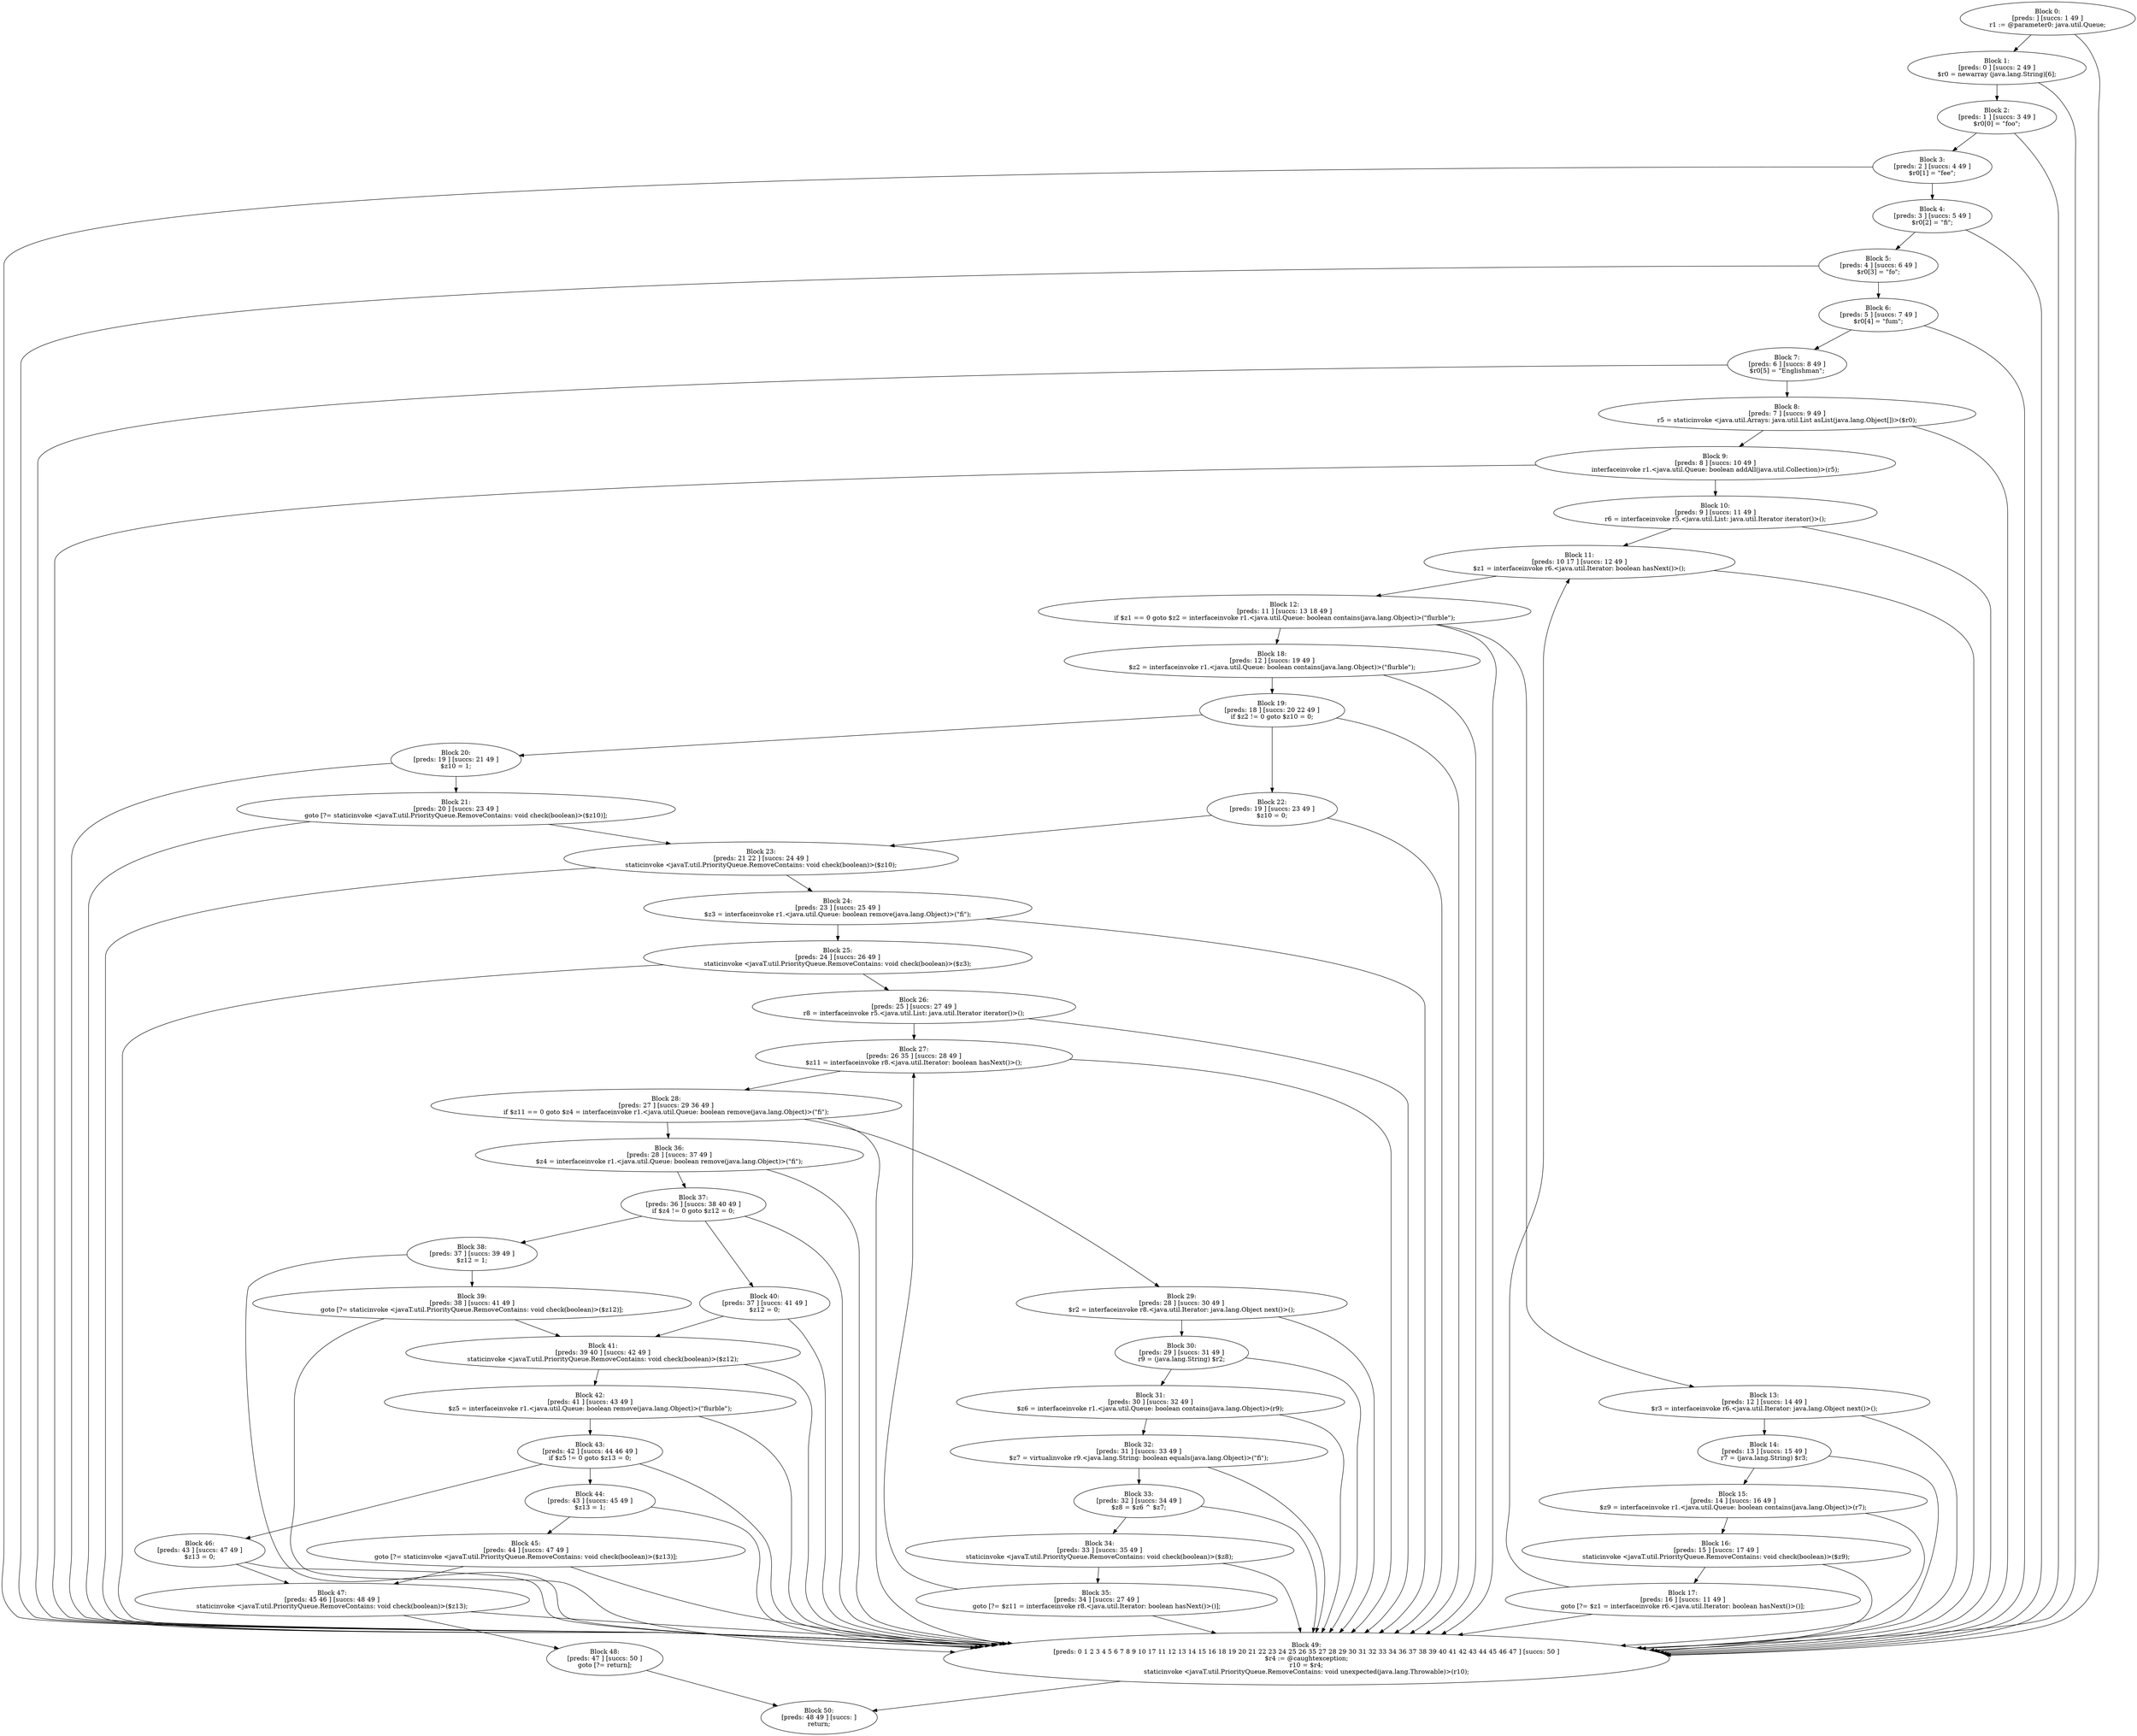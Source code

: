 digraph "unitGraph" {
    "Block 0:
[preds: ] [succs: 1 49 ]
r1 := @parameter0: java.util.Queue;
"
    "Block 1:
[preds: 0 ] [succs: 2 49 ]
$r0 = newarray (java.lang.String)[6];
"
    "Block 2:
[preds: 1 ] [succs: 3 49 ]
$r0[0] = \"foo\";
"
    "Block 3:
[preds: 2 ] [succs: 4 49 ]
$r0[1] = \"fee\";
"
    "Block 4:
[preds: 3 ] [succs: 5 49 ]
$r0[2] = \"fi\";
"
    "Block 5:
[preds: 4 ] [succs: 6 49 ]
$r0[3] = \"fo\";
"
    "Block 6:
[preds: 5 ] [succs: 7 49 ]
$r0[4] = \"fum\";
"
    "Block 7:
[preds: 6 ] [succs: 8 49 ]
$r0[5] = \"Englishman\";
"
    "Block 8:
[preds: 7 ] [succs: 9 49 ]
r5 = staticinvoke <java.util.Arrays: java.util.List asList(java.lang.Object[])>($r0);
"
    "Block 9:
[preds: 8 ] [succs: 10 49 ]
interfaceinvoke r1.<java.util.Queue: boolean addAll(java.util.Collection)>(r5);
"
    "Block 10:
[preds: 9 ] [succs: 11 49 ]
r6 = interfaceinvoke r5.<java.util.List: java.util.Iterator iterator()>();
"
    "Block 11:
[preds: 10 17 ] [succs: 12 49 ]
$z1 = interfaceinvoke r6.<java.util.Iterator: boolean hasNext()>();
"
    "Block 12:
[preds: 11 ] [succs: 13 18 49 ]
if $z1 == 0 goto $z2 = interfaceinvoke r1.<java.util.Queue: boolean contains(java.lang.Object)>(\"flurble\");
"
    "Block 13:
[preds: 12 ] [succs: 14 49 ]
$r3 = interfaceinvoke r6.<java.util.Iterator: java.lang.Object next()>();
"
    "Block 14:
[preds: 13 ] [succs: 15 49 ]
r7 = (java.lang.String) $r3;
"
    "Block 15:
[preds: 14 ] [succs: 16 49 ]
$z9 = interfaceinvoke r1.<java.util.Queue: boolean contains(java.lang.Object)>(r7);
"
    "Block 16:
[preds: 15 ] [succs: 17 49 ]
staticinvoke <javaT.util.PriorityQueue.RemoveContains: void check(boolean)>($z9);
"
    "Block 17:
[preds: 16 ] [succs: 11 49 ]
goto [?= $z1 = interfaceinvoke r6.<java.util.Iterator: boolean hasNext()>()];
"
    "Block 18:
[preds: 12 ] [succs: 19 49 ]
$z2 = interfaceinvoke r1.<java.util.Queue: boolean contains(java.lang.Object)>(\"flurble\");
"
    "Block 19:
[preds: 18 ] [succs: 20 22 49 ]
if $z2 != 0 goto $z10 = 0;
"
    "Block 20:
[preds: 19 ] [succs: 21 49 ]
$z10 = 1;
"
    "Block 21:
[preds: 20 ] [succs: 23 49 ]
goto [?= staticinvoke <javaT.util.PriorityQueue.RemoveContains: void check(boolean)>($z10)];
"
    "Block 22:
[preds: 19 ] [succs: 23 49 ]
$z10 = 0;
"
    "Block 23:
[preds: 21 22 ] [succs: 24 49 ]
staticinvoke <javaT.util.PriorityQueue.RemoveContains: void check(boolean)>($z10);
"
    "Block 24:
[preds: 23 ] [succs: 25 49 ]
$z3 = interfaceinvoke r1.<java.util.Queue: boolean remove(java.lang.Object)>(\"fi\");
"
    "Block 25:
[preds: 24 ] [succs: 26 49 ]
staticinvoke <javaT.util.PriorityQueue.RemoveContains: void check(boolean)>($z3);
"
    "Block 26:
[preds: 25 ] [succs: 27 49 ]
r8 = interfaceinvoke r5.<java.util.List: java.util.Iterator iterator()>();
"
    "Block 27:
[preds: 26 35 ] [succs: 28 49 ]
$z11 = interfaceinvoke r8.<java.util.Iterator: boolean hasNext()>();
"
    "Block 28:
[preds: 27 ] [succs: 29 36 49 ]
if $z11 == 0 goto $z4 = interfaceinvoke r1.<java.util.Queue: boolean remove(java.lang.Object)>(\"fi\");
"
    "Block 29:
[preds: 28 ] [succs: 30 49 ]
$r2 = interfaceinvoke r8.<java.util.Iterator: java.lang.Object next()>();
"
    "Block 30:
[preds: 29 ] [succs: 31 49 ]
r9 = (java.lang.String) $r2;
"
    "Block 31:
[preds: 30 ] [succs: 32 49 ]
$z6 = interfaceinvoke r1.<java.util.Queue: boolean contains(java.lang.Object)>(r9);
"
    "Block 32:
[preds: 31 ] [succs: 33 49 ]
$z7 = virtualinvoke r9.<java.lang.String: boolean equals(java.lang.Object)>(\"fi\");
"
    "Block 33:
[preds: 32 ] [succs: 34 49 ]
$z8 = $z6 ^ $z7;
"
    "Block 34:
[preds: 33 ] [succs: 35 49 ]
staticinvoke <javaT.util.PriorityQueue.RemoveContains: void check(boolean)>($z8);
"
    "Block 35:
[preds: 34 ] [succs: 27 49 ]
goto [?= $z11 = interfaceinvoke r8.<java.util.Iterator: boolean hasNext()>()];
"
    "Block 36:
[preds: 28 ] [succs: 37 49 ]
$z4 = interfaceinvoke r1.<java.util.Queue: boolean remove(java.lang.Object)>(\"fi\");
"
    "Block 37:
[preds: 36 ] [succs: 38 40 49 ]
if $z4 != 0 goto $z12 = 0;
"
    "Block 38:
[preds: 37 ] [succs: 39 49 ]
$z12 = 1;
"
    "Block 39:
[preds: 38 ] [succs: 41 49 ]
goto [?= staticinvoke <javaT.util.PriorityQueue.RemoveContains: void check(boolean)>($z12)];
"
    "Block 40:
[preds: 37 ] [succs: 41 49 ]
$z12 = 0;
"
    "Block 41:
[preds: 39 40 ] [succs: 42 49 ]
staticinvoke <javaT.util.PriorityQueue.RemoveContains: void check(boolean)>($z12);
"
    "Block 42:
[preds: 41 ] [succs: 43 49 ]
$z5 = interfaceinvoke r1.<java.util.Queue: boolean remove(java.lang.Object)>(\"flurble\");
"
    "Block 43:
[preds: 42 ] [succs: 44 46 49 ]
if $z5 != 0 goto $z13 = 0;
"
    "Block 44:
[preds: 43 ] [succs: 45 49 ]
$z13 = 1;
"
    "Block 45:
[preds: 44 ] [succs: 47 49 ]
goto [?= staticinvoke <javaT.util.PriorityQueue.RemoveContains: void check(boolean)>($z13)];
"
    "Block 46:
[preds: 43 ] [succs: 47 49 ]
$z13 = 0;
"
    "Block 47:
[preds: 45 46 ] [succs: 48 49 ]
staticinvoke <javaT.util.PriorityQueue.RemoveContains: void check(boolean)>($z13);
"
    "Block 48:
[preds: 47 ] [succs: 50 ]
goto [?= return];
"
    "Block 49:
[preds: 0 1 2 3 4 5 6 7 8 9 10 17 11 12 13 14 15 16 18 19 20 21 22 23 24 25 26 35 27 28 29 30 31 32 33 34 36 37 38 39 40 41 42 43 44 45 46 47 ] [succs: 50 ]
$r4 := @caughtexception;
r10 = $r4;
staticinvoke <javaT.util.PriorityQueue.RemoveContains: void unexpected(java.lang.Throwable)>(r10);
"
    "Block 50:
[preds: 48 49 ] [succs: ]
return;
"
    "Block 0:
[preds: ] [succs: 1 49 ]
r1 := @parameter0: java.util.Queue;
"->"Block 1:
[preds: 0 ] [succs: 2 49 ]
$r0 = newarray (java.lang.String)[6];
";
    "Block 0:
[preds: ] [succs: 1 49 ]
r1 := @parameter0: java.util.Queue;
"->"Block 49:
[preds: 0 1 2 3 4 5 6 7 8 9 10 17 11 12 13 14 15 16 18 19 20 21 22 23 24 25 26 35 27 28 29 30 31 32 33 34 36 37 38 39 40 41 42 43 44 45 46 47 ] [succs: 50 ]
$r4 := @caughtexception;
r10 = $r4;
staticinvoke <javaT.util.PriorityQueue.RemoveContains: void unexpected(java.lang.Throwable)>(r10);
";
    "Block 1:
[preds: 0 ] [succs: 2 49 ]
$r0 = newarray (java.lang.String)[6];
"->"Block 2:
[preds: 1 ] [succs: 3 49 ]
$r0[0] = \"foo\";
";
    "Block 1:
[preds: 0 ] [succs: 2 49 ]
$r0 = newarray (java.lang.String)[6];
"->"Block 49:
[preds: 0 1 2 3 4 5 6 7 8 9 10 17 11 12 13 14 15 16 18 19 20 21 22 23 24 25 26 35 27 28 29 30 31 32 33 34 36 37 38 39 40 41 42 43 44 45 46 47 ] [succs: 50 ]
$r4 := @caughtexception;
r10 = $r4;
staticinvoke <javaT.util.PriorityQueue.RemoveContains: void unexpected(java.lang.Throwable)>(r10);
";
    "Block 2:
[preds: 1 ] [succs: 3 49 ]
$r0[0] = \"foo\";
"->"Block 3:
[preds: 2 ] [succs: 4 49 ]
$r0[1] = \"fee\";
";
    "Block 2:
[preds: 1 ] [succs: 3 49 ]
$r0[0] = \"foo\";
"->"Block 49:
[preds: 0 1 2 3 4 5 6 7 8 9 10 17 11 12 13 14 15 16 18 19 20 21 22 23 24 25 26 35 27 28 29 30 31 32 33 34 36 37 38 39 40 41 42 43 44 45 46 47 ] [succs: 50 ]
$r4 := @caughtexception;
r10 = $r4;
staticinvoke <javaT.util.PriorityQueue.RemoveContains: void unexpected(java.lang.Throwable)>(r10);
";
    "Block 3:
[preds: 2 ] [succs: 4 49 ]
$r0[1] = \"fee\";
"->"Block 4:
[preds: 3 ] [succs: 5 49 ]
$r0[2] = \"fi\";
";
    "Block 3:
[preds: 2 ] [succs: 4 49 ]
$r0[1] = \"fee\";
"->"Block 49:
[preds: 0 1 2 3 4 5 6 7 8 9 10 17 11 12 13 14 15 16 18 19 20 21 22 23 24 25 26 35 27 28 29 30 31 32 33 34 36 37 38 39 40 41 42 43 44 45 46 47 ] [succs: 50 ]
$r4 := @caughtexception;
r10 = $r4;
staticinvoke <javaT.util.PriorityQueue.RemoveContains: void unexpected(java.lang.Throwable)>(r10);
";
    "Block 4:
[preds: 3 ] [succs: 5 49 ]
$r0[2] = \"fi\";
"->"Block 5:
[preds: 4 ] [succs: 6 49 ]
$r0[3] = \"fo\";
";
    "Block 4:
[preds: 3 ] [succs: 5 49 ]
$r0[2] = \"fi\";
"->"Block 49:
[preds: 0 1 2 3 4 5 6 7 8 9 10 17 11 12 13 14 15 16 18 19 20 21 22 23 24 25 26 35 27 28 29 30 31 32 33 34 36 37 38 39 40 41 42 43 44 45 46 47 ] [succs: 50 ]
$r4 := @caughtexception;
r10 = $r4;
staticinvoke <javaT.util.PriorityQueue.RemoveContains: void unexpected(java.lang.Throwable)>(r10);
";
    "Block 5:
[preds: 4 ] [succs: 6 49 ]
$r0[3] = \"fo\";
"->"Block 6:
[preds: 5 ] [succs: 7 49 ]
$r0[4] = \"fum\";
";
    "Block 5:
[preds: 4 ] [succs: 6 49 ]
$r0[3] = \"fo\";
"->"Block 49:
[preds: 0 1 2 3 4 5 6 7 8 9 10 17 11 12 13 14 15 16 18 19 20 21 22 23 24 25 26 35 27 28 29 30 31 32 33 34 36 37 38 39 40 41 42 43 44 45 46 47 ] [succs: 50 ]
$r4 := @caughtexception;
r10 = $r4;
staticinvoke <javaT.util.PriorityQueue.RemoveContains: void unexpected(java.lang.Throwable)>(r10);
";
    "Block 6:
[preds: 5 ] [succs: 7 49 ]
$r0[4] = \"fum\";
"->"Block 7:
[preds: 6 ] [succs: 8 49 ]
$r0[5] = \"Englishman\";
";
    "Block 6:
[preds: 5 ] [succs: 7 49 ]
$r0[4] = \"fum\";
"->"Block 49:
[preds: 0 1 2 3 4 5 6 7 8 9 10 17 11 12 13 14 15 16 18 19 20 21 22 23 24 25 26 35 27 28 29 30 31 32 33 34 36 37 38 39 40 41 42 43 44 45 46 47 ] [succs: 50 ]
$r4 := @caughtexception;
r10 = $r4;
staticinvoke <javaT.util.PriorityQueue.RemoveContains: void unexpected(java.lang.Throwable)>(r10);
";
    "Block 7:
[preds: 6 ] [succs: 8 49 ]
$r0[5] = \"Englishman\";
"->"Block 8:
[preds: 7 ] [succs: 9 49 ]
r5 = staticinvoke <java.util.Arrays: java.util.List asList(java.lang.Object[])>($r0);
";
    "Block 7:
[preds: 6 ] [succs: 8 49 ]
$r0[5] = \"Englishman\";
"->"Block 49:
[preds: 0 1 2 3 4 5 6 7 8 9 10 17 11 12 13 14 15 16 18 19 20 21 22 23 24 25 26 35 27 28 29 30 31 32 33 34 36 37 38 39 40 41 42 43 44 45 46 47 ] [succs: 50 ]
$r4 := @caughtexception;
r10 = $r4;
staticinvoke <javaT.util.PriorityQueue.RemoveContains: void unexpected(java.lang.Throwable)>(r10);
";
    "Block 8:
[preds: 7 ] [succs: 9 49 ]
r5 = staticinvoke <java.util.Arrays: java.util.List asList(java.lang.Object[])>($r0);
"->"Block 9:
[preds: 8 ] [succs: 10 49 ]
interfaceinvoke r1.<java.util.Queue: boolean addAll(java.util.Collection)>(r5);
";
    "Block 8:
[preds: 7 ] [succs: 9 49 ]
r5 = staticinvoke <java.util.Arrays: java.util.List asList(java.lang.Object[])>($r0);
"->"Block 49:
[preds: 0 1 2 3 4 5 6 7 8 9 10 17 11 12 13 14 15 16 18 19 20 21 22 23 24 25 26 35 27 28 29 30 31 32 33 34 36 37 38 39 40 41 42 43 44 45 46 47 ] [succs: 50 ]
$r4 := @caughtexception;
r10 = $r4;
staticinvoke <javaT.util.PriorityQueue.RemoveContains: void unexpected(java.lang.Throwable)>(r10);
";
    "Block 9:
[preds: 8 ] [succs: 10 49 ]
interfaceinvoke r1.<java.util.Queue: boolean addAll(java.util.Collection)>(r5);
"->"Block 10:
[preds: 9 ] [succs: 11 49 ]
r6 = interfaceinvoke r5.<java.util.List: java.util.Iterator iterator()>();
";
    "Block 9:
[preds: 8 ] [succs: 10 49 ]
interfaceinvoke r1.<java.util.Queue: boolean addAll(java.util.Collection)>(r5);
"->"Block 49:
[preds: 0 1 2 3 4 5 6 7 8 9 10 17 11 12 13 14 15 16 18 19 20 21 22 23 24 25 26 35 27 28 29 30 31 32 33 34 36 37 38 39 40 41 42 43 44 45 46 47 ] [succs: 50 ]
$r4 := @caughtexception;
r10 = $r4;
staticinvoke <javaT.util.PriorityQueue.RemoveContains: void unexpected(java.lang.Throwable)>(r10);
";
    "Block 10:
[preds: 9 ] [succs: 11 49 ]
r6 = interfaceinvoke r5.<java.util.List: java.util.Iterator iterator()>();
"->"Block 11:
[preds: 10 17 ] [succs: 12 49 ]
$z1 = interfaceinvoke r6.<java.util.Iterator: boolean hasNext()>();
";
    "Block 10:
[preds: 9 ] [succs: 11 49 ]
r6 = interfaceinvoke r5.<java.util.List: java.util.Iterator iterator()>();
"->"Block 49:
[preds: 0 1 2 3 4 5 6 7 8 9 10 17 11 12 13 14 15 16 18 19 20 21 22 23 24 25 26 35 27 28 29 30 31 32 33 34 36 37 38 39 40 41 42 43 44 45 46 47 ] [succs: 50 ]
$r4 := @caughtexception;
r10 = $r4;
staticinvoke <javaT.util.PriorityQueue.RemoveContains: void unexpected(java.lang.Throwable)>(r10);
";
    "Block 11:
[preds: 10 17 ] [succs: 12 49 ]
$z1 = interfaceinvoke r6.<java.util.Iterator: boolean hasNext()>();
"->"Block 12:
[preds: 11 ] [succs: 13 18 49 ]
if $z1 == 0 goto $z2 = interfaceinvoke r1.<java.util.Queue: boolean contains(java.lang.Object)>(\"flurble\");
";
    "Block 11:
[preds: 10 17 ] [succs: 12 49 ]
$z1 = interfaceinvoke r6.<java.util.Iterator: boolean hasNext()>();
"->"Block 49:
[preds: 0 1 2 3 4 5 6 7 8 9 10 17 11 12 13 14 15 16 18 19 20 21 22 23 24 25 26 35 27 28 29 30 31 32 33 34 36 37 38 39 40 41 42 43 44 45 46 47 ] [succs: 50 ]
$r4 := @caughtexception;
r10 = $r4;
staticinvoke <javaT.util.PriorityQueue.RemoveContains: void unexpected(java.lang.Throwable)>(r10);
";
    "Block 12:
[preds: 11 ] [succs: 13 18 49 ]
if $z1 == 0 goto $z2 = interfaceinvoke r1.<java.util.Queue: boolean contains(java.lang.Object)>(\"flurble\");
"->"Block 13:
[preds: 12 ] [succs: 14 49 ]
$r3 = interfaceinvoke r6.<java.util.Iterator: java.lang.Object next()>();
";
    "Block 12:
[preds: 11 ] [succs: 13 18 49 ]
if $z1 == 0 goto $z2 = interfaceinvoke r1.<java.util.Queue: boolean contains(java.lang.Object)>(\"flurble\");
"->"Block 18:
[preds: 12 ] [succs: 19 49 ]
$z2 = interfaceinvoke r1.<java.util.Queue: boolean contains(java.lang.Object)>(\"flurble\");
";
    "Block 12:
[preds: 11 ] [succs: 13 18 49 ]
if $z1 == 0 goto $z2 = interfaceinvoke r1.<java.util.Queue: boolean contains(java.lang.Object)>(\"flurble\");
"->"Block 49:
[preds: 0 1 2 3 4 5 6 7 8 9 10 17 11 12 13 14 15 16 18 19 20 21 22 23 24 25 26 35 27 28 29 30 31 32 33 34 36 37 38 39 40 41 42 43 44 45 46 47 ] [succs: 50 ]
$r4 := @caughtexception;
r10 = $r4;
staticinvoke <javaT.util.PriorityQueue.RemoveContains: void unexpected(java.lang.Throwable)>(r10);
";
    "Block 13:
[preds: 12 ] [succs: 14 49 ]
$r3 = interfaceinvoke r6.<java.util.Iterator: java.lang.Object next()>();
"->"Block 14:
[preds: 13 ] [succs: 15 49 ]
r7 = (java.lang.String) $r3;
";
    "Block 13:
[preds: 12 ] [succs: 14 49 ]
$r3 = interfaceinvoke r6.<java.util.Iterator: java.lang.Object next()>();
"->"Block 49:
[preds: 0 1 2 3 4 5 6 7 8 9 10 17 11 12 13 14 15 16 18 19 20 21 22 23 24 25 26 35 27 28 29 30 31 32 33 34 36 37 38 39 40 41 42 43 44 45 46 47 ] [succs: 50 ]
$r4 := @caughtexception;
r10 = $r4;
staticinvoke <javaT.util.PriorityQueue.RemoveContains: void unexpected(java.lang.Throwable)>(r10);
";
    "Block 14:
[preds: 13 ] [succs: 15 49 ]
r7 = (java.lang.String) $r3;
"->"Block 15:
[preds: 14 ] [succs: 16 49 ]
$z9 = interfaceinvoke r1.<java.util.Queue: boolean contains(java.lang.Object)>(r7);
";
    "Block 14:
[preds: 13 ] [succs: 15 49 ]
r7 = (java.lang.String) $r3;
"->"Block 49:
[preds: 0 1 2 3 4 5 6 7 8 9 10 17 11 12 13 14 15 16 18 19 20 21 22 23 24 25 26 35 27 28 29 30 31 32 33 34 36 37 38 39 40 41 42 43 44 45 46 47 ] [succs: 50 ]
$r4 := @caughtexception;
r10 = $r4;
staticinvoke <javaT.util.PriorityQueue.RemoveContains: void unexpected(java.lang.Throwable)>(r10);
";
    "Block 15:
[preds: 14 ] [succs: 16 49 ]
$z9 = interfaceinvoke r1.<java.util.Queue: boolean contains(java.lang.Object)>(r7);
"->"Block 16:
[preds: 15 ] [succs: 17 49 ]
staticinvoke <javaT.util.PriorityQueue.RemoveContains: void check(boolean)>($z9);
";
    "Block 15:
[preds: 14 ] [succs: 16 49 ]
$z9 = interfaceinvoke r1.<java.util.Queue: boolean contains(java.lang.Object)>(r7);
"->"Block 49:
[preds: 0 1 2 3 4 5 6 7 8 9 10 17 11 12 13 14 15 16 18 19 20 21 22 23 24 25 26 35 27 28 29 30 31 32 33 34 36 37 38 39 40 41 42 43 44 45 46 47 ] [succs: 50 ]
$r4 := @caughtexception;
r10 = $r4;
staticinvoke <javaT.util.PriorityQueue.RemoveContains: void unexpected(java.lang.Throwable)>(r10);
";
    "Block 16:
[preds: 15 ] [succs: 17 49 ]
staticinvoke <javaT.util.PriorityQueue.RemoveContains: void check(boolean)>($z9);
"->"Block 17:
[preds: 16 ] [succs: 11 49 ]
goto [?= $z1 = interfaceinvoke r6.<java.util.Iterator: boolean hasNext()>()];
";
    "Block 16:
[preds: 15 ] [succs: 17 49 ]
staticinvoke <javaT.util.PriorityQueue.RemoveContains: void check(boolean)>($z9);
"->"Block 49:
[preds: 0 1 2 3 4 5 6 7 8 9 10 17 11 12 13 14 15 16 18 19 20 21 22 23 24 25 26 35 27 28 29 30 31 32 33 34 36 37 38 39 40 41 42 43 44 45 46 47 ] [succs: 50 ]
$r4 := @caughtexception;
r10 = $r4;
staticinvoke <javaT.util.PriorityQueue.RemoveContains: void unexpected(java.lang.Throwable)>(r10);
";
    "Block 17:
[preds: 16 ] [succs: 11 49 ]
goto [?= $z1 = interfaceinvoke r6.<java.util.Iterator: boolean hasNext()>()];
"->"Block 11:
[preds: 10 17 ] [succs: 12 49 ]
$z1 = interfaceinvoke r6.<java.util.Iterator: boolean hasNext()>();
";
    "Block 17:
[preds: 16 ] [succs: 11 49 ]
goto [?= $z1 = interfaceinvoke r6.<java.util.Iterator: boolean hasNext()>()];
"->"Block 49:
[preds: 0 1 2 3 4 5 6 7 8 9 10 17 11 12 13 14 15 16 18 19 20 21 22 23 24 25 26 35 27 28 29 30 31 32 33 34 36 37 38 39 40 41 42 43 44 45 46 47 ] [succs: 50 ]
$r4 := @caughtexception;
r10 = $r4;
staticinvoke <javaT.util.PriorityQueue.RemoveContains: void unexpected(java.lang.Throwable)>(r10);
";
    "Block 18:
[preds: 12 ] [succs: 19 49 ]
$z2 = interfaceinvoke r1.<java.util.Queue: boolean contains(java.lang.Object)>(\"flurble\");
"->"Block 19:
[preds: 18 ] [succs: 20 22 49 ]
if $z2 != 0 goto $z10 = 0;
";
    "Block 18:
[preds: 12 ] [succs: 19 49 ]
$z2 = interfaceinvoke r1.<java.util.Queue: boolean contains(java.lang.Object)>(\"flurble\");
"->"Block 49:
[preds: 0 1 2 3 4 5 6 7 8 9 10 17 11 12 13 14 15 16 18 19 20 21 22 23 24 25 26 35 27 28 29 30 31 32 33 34 36 37 38 39 40 41 42 43 44 45 46 47 ] [succs: 50 ]
$r4 := @caughtexception;
r10 = $r4;
staticinvoke <javaT.util.PriorityQueue.RemoveContains: void unexpected(java.lang.Throwable)>(r10);
";
    "Block 19:
[preds: 18 ] [succs: 20 22 49 ]
if $z2 != 0 goto $z10 = 0;
"->"Block 20:
[preds: 19 ] [succs: 21 49 ]
$z10 = 1;
";
    "Block 19:
[preds: 18 ] [succs: 20 22 49 ]
if $z2 != 0 goto $z10 = 0;
"->"Block 22:
[preds: 19 ] [succs: 23 49 ]
$z10 = 0;
";
    "Block 19:
[preds: 18 ] [succs: 20 22 49 ]
if $z2 != 0 goto $z10 = 0;
"->"Block 49:
[preds: 0 1 2 3 4 5 6 7 8 9 10 17 11 12 13 14 15 16 18 19 20 21 22 23 24 25 26 35 27 28 29 30 31 32 33 34 36 37 38 39 40 41 42 43 44 45 46 47 ] [succs: 50 ]
$r4 := @caughtexception;
r10 = $r4;
staticinvoke <javaT.util.PriorityQueue.RemoveContains: void unexpected(java.lang.Throwable)>(r10);
";
    "Block 20:
[preds: 19 ] [succs: 21 49 ]
$z10 = 1;
"->"Block 21:
[preds: 20 ] [succs: 23 49 ]
goto [?= staticinvoke <javaT.util.PriorityQueue.RemoveContains: void check(boolean)>($z10)];
";
    "Block 20:
[preds: 19 ] [succs: 21 49 ]
$z10 = 1;
"->"Block 49:
[preds: 0 1 2 3 4 5 6 7 8 9 10 17 11 12 13 14 15 16 18 19 20 21 22 23 24 25 26 35 27 28 29 30 31 32 33 34 36 37 38 39 40 41 42 43 44 45 46 47 ] [succs: 50 ]
$r4 := @caughtexception;
r10 = $r4;
staticinvoke <javaT.util.PriorityQueue.RemoveContains: void unexpected(java.lang.Throwable)>(r10);
";
    "Block 21:
[preds: 20 ] [succs: 23 49 ]
goto [?= staticinvoke <javaT.util.PriorityQueue.RemoveContains: void check(boolean)>($z10)];
"->"Block 23:
[preds: 21 22 ] [succs: 24 49 ]
staticinvoke <javaT.util.PriorityQueue.RemoveContains: void check(boolean)>($z10);
";
    "Block 21:
[preds: 20 ] [succs: 23 49 ]
goto [?= staticinvoke <javaT.util.PriorityQueue.RemoveContains: void check(boolean)>($z10)];
"->"Block 49:
[preds: 0 1 2 3 4 5 6 7 8 9 10 17 11 12 13 14 15 16 18 19 20 21 22 23 24 25 26 35 27 28 29 30 31 32 33 34 36 37 38 39 40 41 42 43 44 45 46 47 ] [succs: 50 ]
$r4 := @caughtexception;
r10 = $r4;
staticinvoke <javaT.util.PriorityQueue.RemoveContains: void unexpected(java.lang.Throwable)>(r10);
";
    "Block 22:
[preds: 19 ] [succs: 23 49 ]
$z10 = 0;
"->"Block 23:
[preds: 21 22 ] [succs: 24 49 ]
staticinvoke <javaT.util.PriorityQueue.RemoveContains: void check(boolean)>($z10);
";
    "Block 22:
[preds: 19 ] [succs: 23 49 ]
$z10 = 0;
"->"Block 49:
[preds: 0 1 2 3 4 5 6 7 8 9 10 17 11 12 13 14 15 16 18 19 20 21 22 23 24 25 26 35 27 28 29 30 31 32 33 34 36 37 38 39 40 41 42 43 44 45 46 47 ] [succs: 50 ]
$r4 := @caughtexception;
r10 = $r4;
staticinvoke <javaT.util.PriorityQueue.RemoveContains: void unexpected(java.lang.Throwable)>(r10);
";
    "Block 23:
[preds: 21 22 ] [succs: 24 49 ]
staticinvoke <javaT.util.PriorityQueue.RemoveContains: void check(boolean)>($z10);
"->"Block 24:
[preds: 23 ] [succs: 25 49 ]
$z3 = interfaceinvoke r1.<java.util.Queue: boolean remove(java.lang.Object)>(\"fi\");
";
    "Block 23:
[preds: 21 22 ] [succs: 24 49 ]
staticinvoke <javaT.util.PriorityQueue.RemoveContains: void check(boolean)>($z10);
"->"Block 49:
[preds: 0 1 2 3 4 5 6 7 8 9 10 17 11 12 13 14 15 16 18 19 20 21 22 23 24 25 26 35 27 28 29 30 31 32 33 34 36 37 38 39 40 41 42 43 44 45 46 47 ] [succs: 50 ]
$r4 := @caughtexception;
r10 = $r4;
staticinvoke <javaT.util.PriorityQueue.RemoveContains: void unexpected(java.lang.Throwable)>(r10);
";
    "Block 24:
[preds: 23 ] [succs: 25 49 ]
$z3 = interfaceinvoke r1.<java.util.Queue: boolean remove(java.lang.Object)>(\"fi\");
"->"Block 25:
[preds: 24 ] [succs: 26 49 ]
staticinvoke <javaT.util.PriorityQueue.RemoveContains: void check(boolean)>($z3);
";
    "Block 24:
[preds: 23 ] [succs: 25 49 ]
$z3 = interfaceinvoke r1.<java.util.Queue: boolean remove(java.lang.Object)>(\"fi\");
"->"Block 49:
[preds: 0 1 2 3 4 5 6 7 8 9 10 17 11 12 13 14 15 16 18 19 20 21 22 23 24 25 26 35 27 28 29 30 31 32 33 34 36 37 38 39 40 41 42 43 44 45 46 47 ] [succs: 50 ]
$r4 := @caughtexception;
r10 = $r4;
staticinvoke <javaT.util.PriorityQueue.RemoveContains: void unexpected(java.lang.Throwable)>(r10);
";
    "Block 25:
[preds: 24 ] [succs: 26 49 ]
staticinvoke <javaT.util.PriorityQueue.RemoveContains: void check(boolean)>($z3);
"->"Block 26:
[preds: 25 ] [succs: 27 49 ]
r8 = interfaceinvoke r5.<java.util.List: java.util.Iterator iterator()>();
";
    "Block 25:
[preds: 24 ] [succs: 26 49 ]
staticinvoke <javaT.util.PriorityQueue.RemoveContains: void check(boolean)>($z3);
"->"Block 49:
[preds: 0 1 2 3 4 5 6 7 8 9 10 17 11 12 13 14 15 16 18 19 20 21 22 23 24 25 26 35 27 28 29 30 31 32 33 34 36 37 38 39 40 41 42 43 44 45 46 47 ] [succs: 50 ]
$r4 := @caughtexception;
r10 = $r4;
staticinvoke <javaT.util.PriorityQueue.RemoveContains: void unexpected(java.lang.Throwable)>(r10);
";
    "Block 26:
[preds: 25 ] [succs: 27 49 ]
r8 = interfaceinvoke r5.<java.util.List: java.util.Iterator iterator()>();
"->"Block 27:
[preds: 26 35 ] [succs: 28 49 ]
$z11 = interfaceinvoke r8.<java.util.Iterator: boolean hasNext()>();
";
    "Block 26:
[preds: 25 ] [succs: 27 49 ]
r8 = interfaceinvoke r5.<java.util.List: java.util.Iterator iterator()>();
"->"Block 49:
[preds: 0 1 2 3 4 5 6 7 8 9 10 17 11 12 13 14 15 16 18 19 20 21 22 23 24 25 26 35 27 28 29 30 31 32 33 34 36 37 38 39 40 41 42 43 44 45 46 47 ] [succs: 50 ]
$r4 := @caughtexception;
r10 = $r4;
staticinvoke <javaT.util.PriorityQueue.RemoveContains: void unexpected(java.lang.Throwable)>(r10);
";
    "Block 27:
[preds: 26 35 ] [succs: 28 49 ]
$z11 = interfaceinvoke r8.<java.util.Iterator: boolean hasNext()>();
"->"Block 28:
[preds: 27 ] [succs: 29 36 49 ]
if $z11 == 0 goto $z4 = interfaceinvoke r1.<java.util.Queue: boolean remove(java.lang.Object)>(\"fi\");
";
    "Block 27:
[preds: 26 35 ] [succs: 28 49 ]
$z11 = interfaceinvoke r8.<java.util.Iterator: boolean hasNext()>();
"->"Block 49:
[preds: 0 1 2 3 4 5 6 7 8 9 10 17 11 12 13 14 15 16 18 19 20 21 22 23 24 25 26 35 27 28 29 30 31 32 33 34 36 37 38 39 40 41 42 43 44 45 46 47 ] [succs: 50 ]
$r4 := @caughtexception;
r10 = $r4;
staticinvoke <javaT.util.PriorityQueue.RemoveContains: void unexpected(java.lang.Throwable)>(r10);
";
    "Block 28:
[preds: 27 ] [succs: 29 36 49 ]
if $z11 == 0 goto $z4 = interfaceinvoke r1.<java.util.Queue: boolean remove(java.lang.Object)>(\"fi\");
"->"Block 29:
[preds: 28 ] [succs: 30 49 ]
$r2 = interfaceinvoke r8.<java.util.Iterator: java.lang.Object next()>();
";
    "Block 28:
[preds: 27 ] [succs: 29 36 49 ]
if $z11 == 0 goto $z4 = interfaceinvoke r1.<java.util.Queue: boolean remove(java.lang.Object)>(\"fi\");
"->"Block 36:
[preds: 28 ] [succs: 37 49 ]
$z4 = interfaceinvoke r1.<java.util.Queue: boolean remove(java.lang.Object)>(\"fi\");
";
    "Block 28:
[preds: 27 ] [succs: 29 36 49 ]
if $z11 == 0 goto $z4 = interfaceinvoke r1.<java.util.Queue: boolean remove(java.lang.Object)>(\"fi\");
"->"Block 49:
[preds: 0 1 2 3 4 5 6 7 8 9 10 17 11 12 13 14 15 16 18 19 20 21 22 23 24 25 26 35 27 28 29 30 31 32 33 34 36 37 38 39 40 41 42 43 44 45 46 47 ] [succs: 50 ]
$r4 := @caughtexception;
r10 = $r4;
staticinvoke <javaT.util.PriorityQueue.RemoveContains: void unexpected(java.lang.Throwable)>(r10);
";
    "Block 29:
[preds: 28 ] [succs: 30 49 ]
$r2 = interfaceinvoke r8.<java.util.Iterator: java.lang.Object next()>();
"->"Block 30:
[preds: 29 ] [succs: 31 49 ]
r9 = (java.lang.String) $r2;
";
    "Block 29:
[preds: 28 ] [succs: 30 49 ]
$r2 = interfaceinvoke r8.<java.util.Iterator: java.lang.Object next()>();
"->"Block 49:
[preds: 0 1 2 3 4 5 6 7 8 9 10 17 11 12 13 14 15 16 18 19 20 21 22 23 24 25 26 35 27 28 29 30 31 32 33 34 36 37 38 39 40 41 42 43 44 45 46 47 ] [succs: 50 ]
$r4 := @caughtexception;
r10 = $r4;
staticinvoke <javaT.util.PriorityQueue.RemoveContains: void unexpected(java.lang.Throwable)>(r10);
";
    "Block 30:
[preds: 29 ] [succs: 31 49 ]
r9 = (java.lang.String) $r2;
"->"Block 31:
[preds: 30 ] [succs: 32 49 ]
$z6 = interfaceinvoke r1.<java.util.Queue: boolean contains(java.lang.Object)>(r9);
";
    "Block 30:
[preds: 29 ] [succs: 31 49 ]
r9 = (java.lang.String) $r2;
"->"Block 49:
[preds: 0 1 2 3 4 5 6 7 8 9 10 17 11 12 13 14 15 16 18 19 20 21 22 23 24 25 26 35 27 28 29 30 31 32 33 34 36 37 38 39 40 41 42 43 44 45 46 47 ] [succs: 50 ]
$r4 := @caughtexception;
r10 = $r4;
staticinvoke <javaT.util.PriorityQueue.RemoveContains: void unexpected(java.lang.Throwable)>(r10);
";
    "Block 31:
[preds: 30 ] [succs: 32 49 ]
$z6 = interfaceinvoke r1.<java.util.Queue: boolean contains(java.lang.Object)>(r9);
"->"Block 32:
[preds: 31 ] [succs: 33 49 ]
$z7 = virtualinvoke r9.<java.lang.String: boolean equals(java.lang.Object)>(\"fi\");
";
    "Block 31:
[preds: 30 ] [succs: 32 49 ]
$z6 = interfaceinvoke r1.<java.util.Queue: boolean contains(java.lang.Object)>(r9);
"->"Block 49:
[preds: 0 1 2 3 4 5 6 7 8 9 10 17 11 12 13 14 15 16 18 19 20 21 22 23 24 25 26 35 27 28 29 30 31 32 33 34 36 37 38 39 40 41 42 43 44 45 46 47 ] [succs: 50 ]
$r4 := @caughtexception;
r10 = $r4;
staticinvoke <javaT.util.PriorityQueue.RemoveContains: void unexpected(java.lang.Throwable)>(r10);
";
    "Block 32:
[preds: 31 ] [succs: 33 49 ]
$z7 = virtualinvoke r9.<java.lang.String: boolean equals(java.lang.Object)>(\"fi\");
"->"Block 33:
[preds: 32 ] [succs: 34 49 ]
$z8 = $z6 ^ $z7;
";
    "Block 32:
[preds: 31 ] [succs: 33 49 ]
$z7 = virtualinvoke r9.<java.lang.String: boolean equals(java.lang.Object)>(\"fi\");
"->"Block 49:
[preds: 0 1 2 3 4 5 6 7 8 9 10 17 11 12 13 14 15 16 18 19 20 21 22 23 24 25 26 35 27 28 29 30 31 32 33 34 36 37 38 39 40 41 42 43 44 45 46 47 ] [succs: 50 ]
$r4 := @caughtexception;
r10 = $r4;
staticinvoke <javaT.util.PriorityQueue.RemoveContains: void unexpected(java.lang.Throwable)>(r10);
";
    "Block 33:
[preds: 32 ] [succs: 34 49 ]
$z8 = $z6 ^ $z7;
"->"Block 34:
[preds: 33 ] [succs: 35 49 ]
staticinvoke <javaT.util.PriorityQueue.RemoveContains: void check(boolean)>($z8);
";
    "Block 33:
[preds: 32 ] [succs: 34 49 ]
$z8 = $z6 ^ $z7;
"->"Block 49:
[preds: 0 1 2 3 4 5 6 7 8 9 10 17 11 12 13 14 15 16 18 19 20 21 22 23 24 25 26 35 27 28 29 30 31 32 33 34 36 37 38 39 40 41 42 43 44 45 46 47 ] [succs: 50 ]
$r4 := @caughtexception;
r10 = $r4;
staticinvoke <javaT.util.PriorityQueue.RemoveContains: void unexpected(java.lang.Throwable)>(r10);
";
    "Block 34:
[preds: 33 ] [succs: 35 49 ]
staticinvoke <javaT.util.PriorityQueue.RemoveContains: void check(boolean)>($z8);
"->"Block 35:
[preds: 34 ] [succs: 27 49 ]
goto [?= $z11 = interfaceinvoke r8.<java.util.Iterator: boolean hasNext()>()];
";
    "Block 34:
[preds: 33 ] [succs: 35 49 ]
staticinvoke <javaT.util.PriorityQueue.RemoveContains: void check(boolean)>($z8);
"->"Block 49:
[preds: 0 1 2 3 4 5 6 7 8 9 10 17 11 12 13 14 15 16 18 19 20 21 22 23 24 25 26 35 27 28 29 30 31 32 33 34 36 37 38 39 40 41 42 43 44 45 46 47 ] [succs: 50 ]
$r4 := @caughtexception;
r10 = $r4;
staticinvoke <javaT.util.PriorityQueue.RemoveContains: void unexpected(java.lang.Throwable)>(r10);
";
    "Block 35:
[preds: 34 ] [succs: 27 49 ]
goto [?= $z11 = interfaceinvoke r8.<java.util.Iterator: boolean hasNext()>()];
"->"Block 27:
[preds: 26 35 ] [succs: 28 49 ]
$z11 = interfaceinvoke r8.<java.util.Iterator: boolean hasNext()>();
";
    "Block 35:
[preds: 34 ] [succs: 27 49 ]
goto [?= $z11 = interfaceinvoke r8.<java.util.Iterator: boolean hasNext()>()];
"->"Block 49:
[preds: 0 1 2 3 4 5 6 7 8 9 10 17 11 12 13 14 15 16 18 19 20 21 22 23 24 25 26 35 27 28 29 30 31 32 33 34 36 37 38 39 40 41 42 43 44 45 46 47 ] [succs: 50 ]
$r4 := @caughtexception;
r10 = $r4;
staticinvoke <javaT.util.PriorityQueue.RemoveContains: void unexpected(java.lang.Throwable)>(r10);
";
    "Block 36:
[preds: 28 ] [succs: 37 49 ]
$z4 = interfaceinvoke r1.<java.util.Queue: boolean remove(java.lang.Object)>(\"fi\");
"->"Block 37:
[preds: 36 ] [succs: 38 40 49 ]
if $z4 != 0 goto $z12 = 0;
";
    "Block 36:
[preds: 28 ] [succs: 37 49 ]
$z4 = interfaceinvoke r1.<java.util.Queue: boolean remove(java.lang.Object)>(\"fi\");
"->"Block 49:
[preds: 0 1 2 3 4 5 6 7 8 9 10 17 11 12 13 14 15 16 18 19 20 21 22 23 24 25 26 35 27 28 29 30 31 32 33 34 36 37 38 39 40 41 42 43 44 45 46 47 ] [succs: 50 ]
$r4 := @caughtexception;
r10 = $r4;
staticinvoke <javaT.util.PriorityQueue.RemoveContains: void unexpected(java.lang.Throwable)>(r10);
";
    "Block 37:
[preds: 36 ] [succs: 38 40 49 ]
if $z4 != 0 goto $z12 = 0;
"->"Block 38:
[preds: 37 ] [succs: 39 49 ]
$z12 = 1;
";
    "Block 37:
[preds: 36 ] [succs: 38 40 49 ]
if $z4 != 0 goto $z12 = 0;
"->"Block 40:
[preds: 37 ] [succs: 41 49 ]
$z12 = 0;
";
    "Block 37:
[preds: 36 ] [succs: 38 40 49 ]
if $z4 != 0 goto $z12 = 0;
"->"Block 49:
[preds: 0 1 2 3 4 5 6 7 8 9 10 17 11 12 13 14 15 16 18 19 20 21 22 23 24 25 26 35 27 28 29 30 31 32 33 34 36 37 38 39 40 41 42 43 44 45 46 47 ] [succs: 50 ]
$r4 := @caughtexception;
r10 = $r4;
staticinvoke <javaT.util.PriorityQueue.RemoveContains: void unexpected(java.lang.Throwable)>(r10);
";
    "Block 38:
[preds: 37 ] [succs: 39 49 ]
$z12 = 1;
"->"Block 39:
[preds: 38 ] [succs: 41 49 ]
goto [?= staticinvoke <javaT.util.PriorityQueue.RemoveContains: void check(boolean)>($z12)];
";
    "Block 38:
[preds: 37 ] [succs: 39 49 ]
$z12 = 1;
"->"Block 49:
[preds: 0 1 2 3 4 5 6 7 8 9 10 17 11 12 13 14 15 16 18 19 20 21 22 23 24 25 26 35 27 28 29 30 31 32 33 34 36 37 38 39 40 41 42 43 44 45 46 47 ] [succs: 50 ]
$r4 := @caughtexception;
r10 = $r4;
staticinvoke <javaT.util.PriorityQueue.RemoveContains: void unexpected(java.lang.Throwable)>(r10);
";
    "Block 39:
[preds: 38 ] [succs: 41 49 ]
goto [?= staticinvoke <javaT.util.PriorityQueue.RemoveContains: void check(boolean)>($z12)];
"->"Block 41:
[preds: 39 40 ] [succs: 42 49 ]
staticinvoke <javaT.util.PriorityQueue.RemoveContains: void check(boolean)>($z12);
";
    "Block 39:
[preds: 38 ] [succs: 41 49 ]
goto [?= staticinvoke <javaT.util.PriorityQueue.RemoveContains: void check(boolean)>($z12)];
"->"Block 49:
[preds: 0 1 2 3 4 5 6 7 8 9 10 17 11 12 13 14 15 16 18 19 20 21 22 23 24 25 26 35 27 28 29 30 31 32 33 34 36 37 38 39 40 41 42 43 44 45 46 47 ] [succs: 50 ]
$r4 := @caughtexception;
r10 = $r4;
staticinvoke <javaT.util.PriorityQueue.RemoveContains: void unexpected(java.lang.Throwable)>(r10);
";
    "Block 40:
[preds: 37 ] [succs: 41 49 ]
$z12 = 0;
"->"Block 41:
[preds: 39 40 ] [succs: 42 49 ]
staticinvoke <javaT.util.PriorityQueue.RemoveContains: void check(boolean)>($z12);
";
    "Block 40:
[preds: 37 ] [succs: 41 49 ]
$z12 = 0;
"->"Block 49:
[preds: 0 1 2 3 4 5 6 7 8 9 10 17 11 12 13 14 15 16 18 19 20 21 22 23 24 25 26 35 27 28 29 30 31 32 33 34 36 37 38 39 40 41 42 43 44 45 46 47 ] [succs: 50 ]
$r4 := @caughtexception;
r10 = $r4;
staticinvoke <javaT.util.PriorityQueue.RemoveContains: void unexpected(java.lang.Throwable)>(r10);
";
    "Block 41:
[preds: 39 40 ] [succs: 42 49 ]
staticinvoke <javaT.util.PriorityQueue.RemoveContains: void check(boolean)>($z12);
"->"Block 42:
[preds: 41 ] [succs: 43 49 ]
$z5 = interfaceinvoke r1.<java.util.Queue: boolean remove(java.lang.Object)>(\"flurble\");
";
    "Block 41:
[preds: 39 40 ] [succs: 42 49 ]
staticinvoke <javaT.util.PriorityQueue.RemoveContains: void check(boolean)>($z12);
"->"Block 49:
[preds: 0 1 2 3 4 5 6 7 8 9 10 17 11 12 13 14 15 16 18 19 20 21 22 23 24 25 26 35 27 28 29 30 31 32 33 34 36 37 38 39 40 41 42 43 44 45 46 47 ] [succs: 50 ]
$r4 := @caughtexception;
r10 = $r4;
staticinvoke <javaT.util.PriorityQueue.RemoveContains: void unexpected(java.lang.Throwable)>(r10);
";
    "Block 42:
[preds: 41 ] [succs: 43 49 ]
$z5 = interfaceinvoke r1.<java.util.Queue: boolean remove(java.lang.Object)>(\"flurble\");
"->"Block 43:
[preds: 42 ] [succs: 44 46 49 ]
if $z5 != 0 goto $z13 = 0;
";
    "Block 42:
[preds: 41 ] [succs: 43 49 ]
$z5 = interfaceinvoke r1.<java.util.Queue: boolean remove(java.lang.Object)>(\"flurble\");
"->"Block 49:
[preds: 0 1 2 3 4 5 6 7 8 9 10 17 11 12 13 14 15 16 18 19 20 21 22 23 24 25 26 35 27 28 29 30 31 32 33 34 36 37 38 39 40 41 42 43 44 45 46 47 ] [succs: 50 ]
$r4 := @caughtexception;
r10 = $r4;
staticinvoke <javaT.util.PriorityQueue.RemoveContains: void unexpected(java.lang.Throwable)>(r10);
";
    "Block 43:
[preds: 42 ] [succs: 44 46 49 ]
if $z5 != 0 goto $z13 = 0;
"->"Block 44:
[preds: 43 ] [succs: 45 49 ]
$z13 = 1;
";
    "Block 43:
[preds: 42 ] [succs: 44 46 49 ]
if $z5 != 0 goto $z13 = 0;
"->"Block 46:
[preds: 43 ] [succs: 47 49 ]
$z13 = 0;
";
    "Block 43:
[preds: 42 ] [succs: 44 46 49 ]
if $z5 != 0 goto $z13 = 0;
"->"Block 49:
[preds: 0 1 2 3 4 5 6 7 8 9 10 17 11 12 13 14 15 16 18 19 20 21 22 23 24 25 26 35 27 28 29 30 31 32 33 34 36 37 38 39 40 41 42 43 44 45 46 47 ] [succs: 50 ]
$r4 := @caughtexception;
r10 = $r4;
staticinvoke <javaT.util.PriorityQueue.RemoveContains: void unexpected(java.lang.Throwable)>(r10);
";
    "Block 44:
[preds: 43 ] [succs: 45 49 ]
$z13 = 1;
"->"Block 45:
[preds: 44 ] [succs: 47 49 ]
goto [?= staticinvoke <javaT.util.PriorityQueue.RemoveContains: void check(boolean)>($z13)];
";
    "Block 44:
[preds: 43 ] [succs: 45 49 ]
$z13 = 1;
"->"Block 49:
[preds: 0 1 2 3 4 5 6 7 8 9 10 17 11 12 13 14 15 16 18 19 20 21 22 23 24 25 26 35 27 28 29 30 31 32 33 34 36 37 38 39 40 41 42 43 44 45 46 47 ] [succs: 50 ]
$r4 := @caughtexception;
r10 = $r4;
staticinvoke <javaT.util.PriorityQueue.RemoveContains: void unexpected(java.lang.Throwable)>(r10);
";
    "Block 45:
[preds: 44 ] [succs: 47 49 ]
goto [?= staticinvoke <javaT.util.PriorityQueue.RemoveContains: void check(boolean)>($z13)];
"->"Block 47:
[preds: 45 46 ] [succs: 48 49 ]
staticinvoke <javaT.util.PriorityQueue.RemoveContains: void check(boolean)>($z13);
";
    "Block 45:
[preds: 44 ] [succs: 47 49 ]
goto [?= staticinvoke <javaT.util.PriorityQueue.RemoveContains: void check(boolean)>($z13)];
"->"Block 49:
[preds: 0 1 2 3 4 5 6 7 8 9 10 17 11 12 13 14 15 16 18 19 20 21 22 23 24 25 26 35 27 28 29 30 31 32 33 34 36 37 38 39 40 41 42 43 44 45 46 47 ] [succs: 50 ]
$r4 := @caughtexception;
r10 = $r4;
staticinvoke <javaT.util.PriorityQueue.RemoveContains: void unexpected(java.lang.Throwable)>(r10);
";
    "Block 46:
[preds: 43 ] [succs: 47 49 ]
$z13 = 0;
"->"Block 47:
[preds: 45 46 ] [succs: 48 49 ]
staticinvoke <javaT.util.PriorityQueue.RemoveContains: void check(boolean)>($z13);
";
    "Block 46:
[preds: 43 ] [succs: 47 49 ]
$z13 = 0;
"->"Block 49:
[preds: 0 1 2 3 4 5 6 7 8 9 10 17 11 12 13 14 15 16 18 19 20 21 22 23 24 25 26 35 27 28 29 30 31 32 33 34 36 37 38 39 40 41 42 43 44 45 46 47 ] [succs: 50 ]
$r4 := @caughtexception;
r10 = $r4;
staticinvoke <javaT.util.PriorityQueue.RemoveContains: void unexpected(java.lang.Throwable)>(r10);
";
    "Block 47:
[preds: 45 46 ] [succs: 48 49 ]
staticinvoke <javaT.util.PriorityQueue.RemoveContains: void check(boolean)>($z13);
"->"Block 48:
[preds: 47 ] [succs: 50 ]
goto [?= return];
";
    "Block 47:
[preds: 45 46 ] [succs: 48 49 ]
staticinvoke <javaT.util.PriorityQueue.RemoveContains: void check(boolean)>($z13);
"->"Block 49:
[preds: 0 1 2 3 4 5 6 7 8 9 10 17 11 12 13 14 15 16 18 19 20 21 22 23 24 25 26 35 27 28 29 30 31 32 33 34 36 37 38 39 40 41 42 43 44 45 46 47 ] [succs: 50 ]
$r4 := @caughtexception;
r10 = $r4;
staticinvoke <javaT.util.PriorityQueue.RemoveContains: void unexpected(java.lang.Throwable)>(r10);
";
    "Block 48:
[preds: 47 ] [succs: 50 ]
goto [?= return];
"->"Block 50:
[preds: 48 49 ] [succs: ]
return;
";
    "Block 49:
[preds: 0 1 2 3 4 5 6 7 8 9 10 17 11 12 13 14 15 16 18 19 20 21 22 23 24 25 26 35 27 28 29 30 31 32 33 34 36 37 38 39 40 41 42 43 44 45 46 47 ] [succs: 50 ]
$r4 := @caughtexception;
r10 = $r4;
staticinvoke <javaT.util.PriorityQueue.RemoveContains: void unexpected(java.lang.Throwable)>(r10);
"->"Block 50:
[preds: 48 49 ] [succs: ]
return;
";
}

